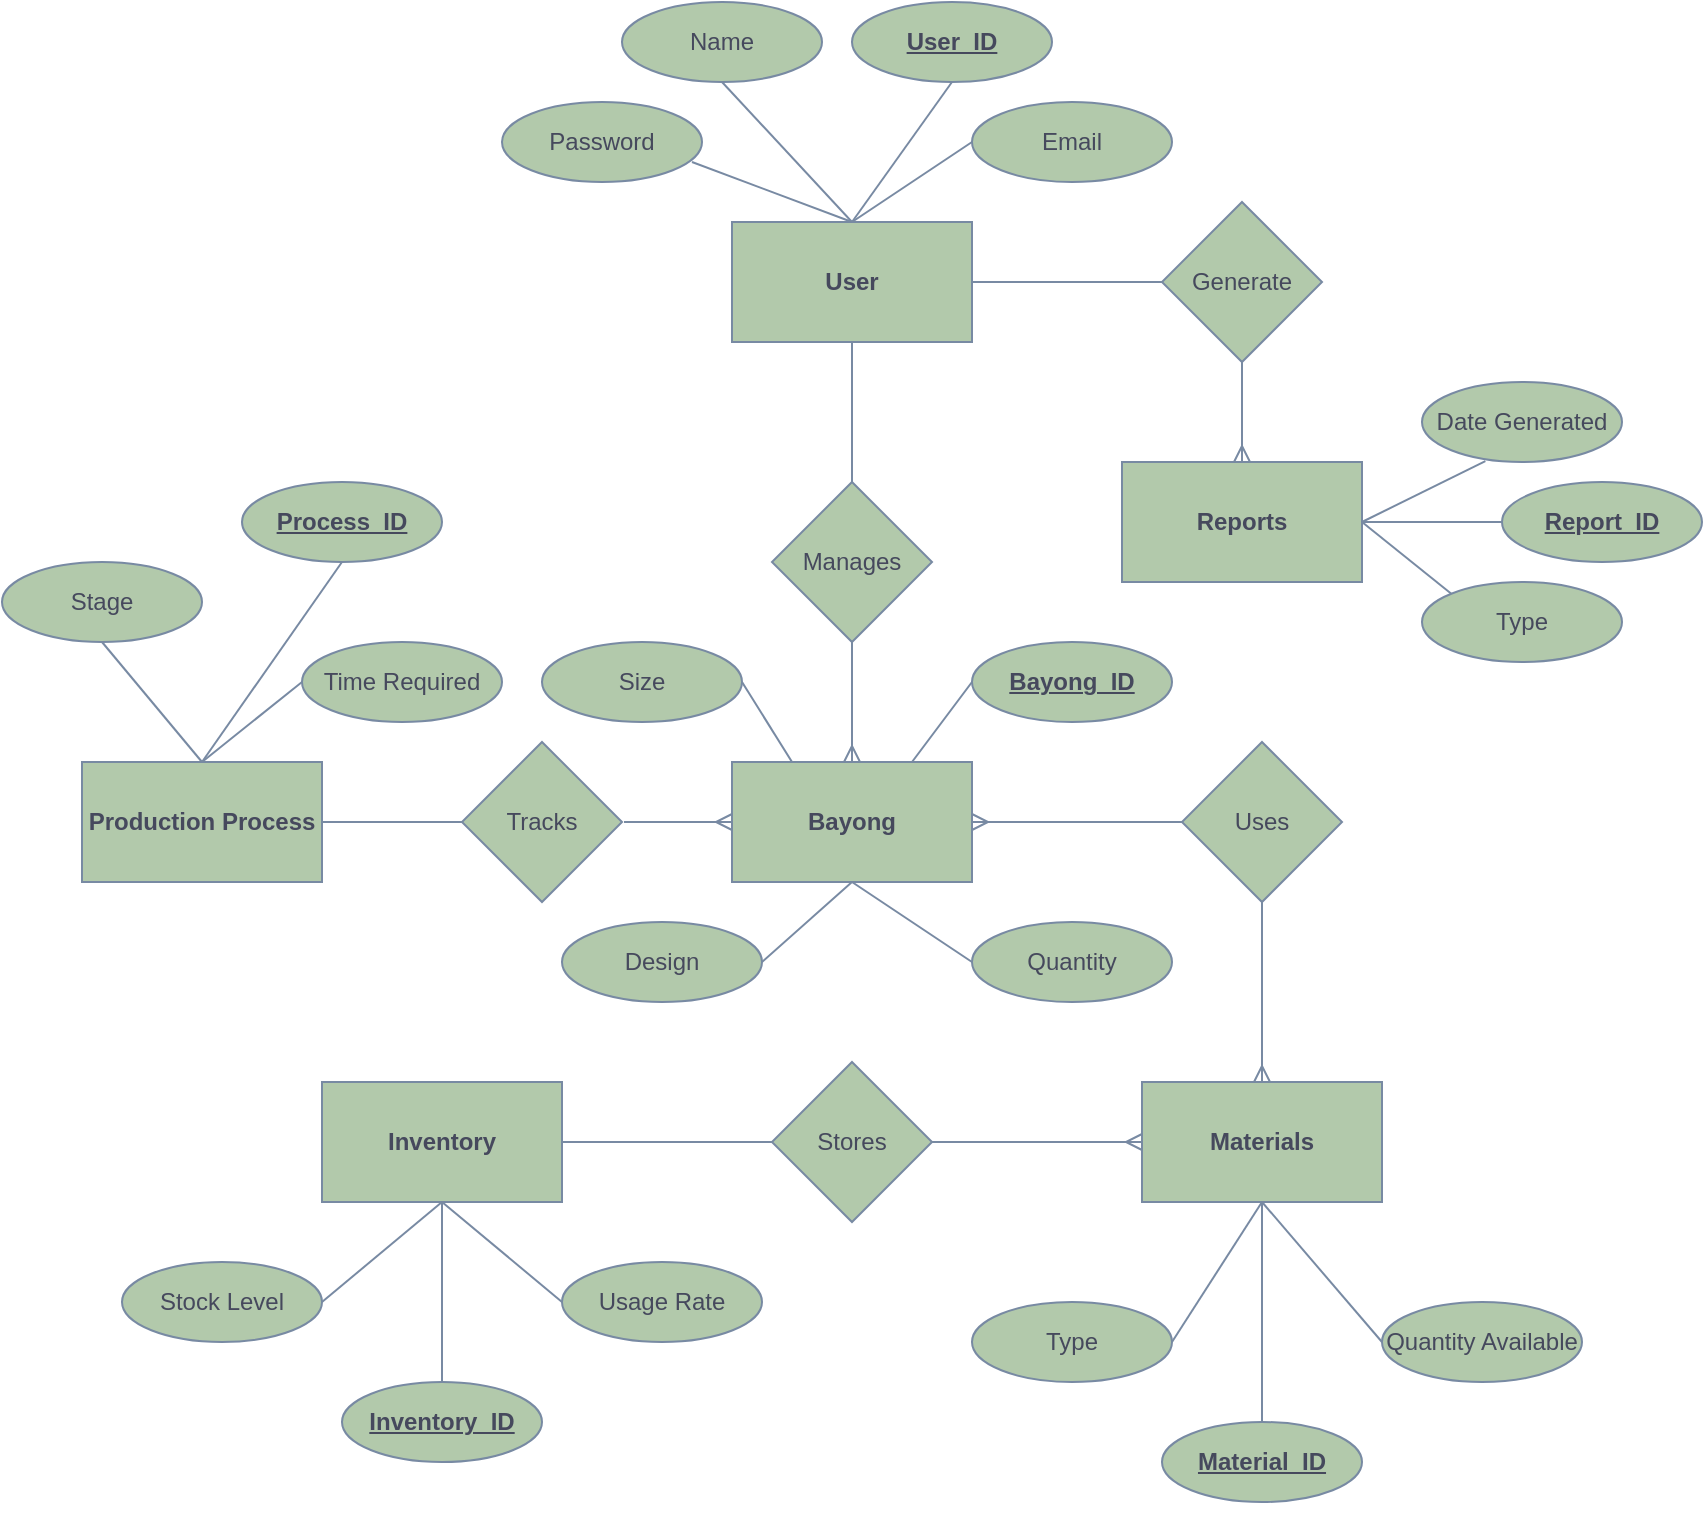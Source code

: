 <mxfile version="26.0.13">
  <diagram name="Page-1" id="LbLycAPrIAbLjeIkuarc">
    <mxGraphModel dx="1440" dy="767" grid="1" gridSize="10" guides="1" tooltips="1" connect="1" arrows="1" fold="1" page="1" pageScale="1" pageWidth="850" pageHeight="1100" background="#ffffff" math="0" shadow="0">
      <root>
        <mxCell id="0" />
        <mxCell id="1" parent="0" />
        <mxCell id="tnUQF0HuI46dtCZ0G1k2-1" value="&lt;strong data-end=&quot;1207&quot; data-start=&quot;1199&quot;&gt;User&lt;/strong&gt;" style="rounded=0;whiteSpace=wrap;html=1;labelBackgroundColor=none;fillColor=#B2C9AB;strokeColor=#788AA3;fontColor=#46495D;" vertex="1" parent="1">
          <mxGeometry x="365" y="270" width="120" height="60" as="geometry" />
        </mxCell>
        <mxCell id="tnUQF0HuI46dtCZ0G1k2-2" value="&lt;strong data-end=&quot;1283&quot; data-start=&quot;1273&quot;&gt;Bayong&lt;/strong&gt;" style="rounded=0;whiteSpace=wrap;html=1;labelBackgroundColor=none;fillColor=#B2C9AB;strokeColor=#788AA3;fontColor=#46495D;" vertex="1" parent="1">
          <mxGeometry x="365" y="540" width="120" height="60" as="geometry" />
        </mxCell>
        <mxCell id="tnUQF0HuI46dtCZ0G1k2-3" value="&lt;strong data-end=&quot;1338&quot; data-start=&quot;1325&quot;&gt;Materials&lt;/strong&gt;" style="rounded=0;whiteSpace=wrap;html=1;labelBackgroundColor=none;fillColor=#B2C9AB;strokeColor=#788AA3;fontColor=#46495D;" vertex="1" parent="1">
          <mxGeometry x="570" y="700" width="120" height="60" as="geometry" />
        </mxCell>
        <mxCell id="tnUQF0HuI46dtCZ0G1k2-4" value="&lt;b&gt;Production Process&lt;/b&gt;" style="rounded=0;whiteSpace=wrap;html=1;labelBackgroundColor=none;fillColor=#B2C9AB;strokeColor=#788AA3;fontColor=#46495D;" vertex="1" parent="1">
          <mxGeometry x="40" y="540" width="120" height="60" as="geometry" />
        </mxCell>
        <mxCell id="tnUQF0HuI46dtCZ0G1k2-5" value="&lt;strong data-end=&quot;1459&quot; data-start=&quot;1446&quot;&gt;Inventory&lt;/strong&gt;" style="rounded=0;whiteSpace=wrap;html=1;labelBackgroundColor=none;fillColor=#B2C9AB;strokeColor=#788AA3;fontColor=#46495D;" vertex="1" parent="1">
          <mxGeometry x="160" y="700" width="120" height="60" as="geometry" />
        </mxCell>
        <mxCell id="tnUQF0HuI46dtCZ0G1k2-6" value="&lt;strong data-end=&quot;1512&quot; data-start=&quot;1501&quot;&gt;Reports&lt;/strong&gt;" style="rounded=0;whiteSpace=wrap;html=1;labelBackgroundColor=none;fillColor=#B2C9AB;strokeColor=#788AA3;fontColor=#46495D;" vertex="1" parent="1">
          <mxGeometry x="560" y="390" width="120" height="60" as="geometry" />
        </mxCell>
        <mxCell id="tnUQF0HuI46dtCZ0G1k2-7" value="Manages" style="rhombus;whiteSpace=wrap;html=1;labelBackgroundColor=none;fillColor=#B2C9AB;strokeColor=#788AA3;fontColor=#46495D;" vertex="1" parent="1">
          <mxGeometry x="385" y="400" width="80" height="80" as="geometry" />
        </mxCell>
        <mxCell id="tnUQF0HuI46dtCZ0G1k2-8" value="Tracks" style="rhombus;whiteSpace=wrap;html=1;labelBackgroundColor=none;fillColor=#B2C9AB;strokeColor=#788AA3;fontColor=#46495D;" vertex="1" parent="1">
          <mxGeometry x="230" y="530" width="80" height="80" as="geometry" />
        </mxCell>
        <mxCell id="tnUQF0HuI46dtCZ0G1k2-9" value="Uses" style="rhombus;whiteSpace=wrap;html=1;labelBackgroundColor=none;fillColor=#B2C9AB;strokeColor=#788AA3;fontColor=#46495D;" vertex="1" parent="1">
          <mxGeometry x="590" y="530" width="80" height="80" as="geometry" />
        </mxCell>
        <mxCell id="tnUQF0HuI46dtCZ0G1k2-11" value="Stores" style="rhombus;whiteSpace=wrap;html=1;labelBackgroundColor=none;fillColor=#B2C9AB;strokeColor=#788AA3;fontColor=#46495D;" vertex="1" parent="1">
          <mxGeometry x="385" y="690" width="80" height="80" as="geometry" />
        </mxCell>
        <mxCell id="tnUQF0HuI46dtCZ0G1k2-12" value="Generate" style="rhombus;whiteSpace=wrap;html=1;labelBackgroundColor=none;fillColor=#B2C9AB;strokeColor=#788AA3;fontColor=#46495D;" vertex="1" parent="1">
          <mxGeometry x="580" y="260" width="80" height="80" as="geometry" />
        </mxCell>
        <mxCell id="tnUQF0HuI46dtCZ0G1k2-15" value="Name" style="ellipse;whiteSpace=wrap;html=1;align=center;labelBackgroundColor=none;fillColor=#B2C9AB;strokeColor=#788AA3;fontColor=#46495D;" vertex="1" parent="1">
          <mxGeometry x="310" y="160" width="100" height="40" as="geometry" />
        </mxCell>
        <mxCell id="tnUQF0HuI46dtCZ0G1k2-16" value="Email" style="ellipse;whiteSpace=wrap;html=1;align=center;labelBackgroundColor=none;fillColor=#B2C9AB;strokeColor=#788AA3;fontColor=#46495D;" vertex="1" parent="1">
          <mxGeometry x="485" y="210" width="100" height="40" as="geometry" />
        </mxCell>
        <mxCell id="tnUQF0HuI46dtCZ0G1k2-17" value="Password" style="ellipse;whiteSpace=wrap;html=1;align=center;labelBackgroundColor=none;fillColor=#B2C9AB;strokeColor=#788AA3;fontColor=#46495D;" vertex="1" parent="1">
          <mxGeometry x="250" y="210" width="100" height="40" as="geometry" />
        </mxCell>
        <mxCell id="tnUQF0HuI46dtCZ0G1k2-19" value="User_ID" style="ellipse;whiteSpace=wrap;html=1;align=center;fontStyle=5;labelBackgroundColor=none;fillColor=#B2C9AB;strokeColor=#788AA3;fontColor=#46495D;" vertex="1" parent="1">
          <mxGeometry x="425" y="160" width="100" height="40" as="geometry" />
        </mxCell>
        <mxCell id="tnUQF0HuI46dtCZ0G1k2-20" value="Design" style="ellipse;whiteSpace=wrap;html=1;align=center;labelBackgroundColor=none;fillColor=#B2C9AB;strokeColor=#788AA3;fontColor=#46495D;" vertex="1" parent="1">
          <mxGeometry x="280" y="620" width="100" height="40" as="geometry" />
        </mxCell>
        <mxCell id="tnUQF0HuI46dtCZ0G1k2-21" value="Size" style="ellipse;whiteSpace=wrap;html=1;align=center;labelBackgroundColor=none;fillColor=#B2C9AB;strokeColor=#788AA3;fontColor=#46495D;" vertex="1" parent="1">
          <mxGeometry x="270" y="480" width="100" height="40" as="geometry" />
        </mxCell>
        <mxCell id="tnUQF0HuI46dtCZ0G1k2-22" value="Quantity" style="ellipse;whiteSpace=wrap;html=1;align=center;labelBackgroundColor=none;fillColor=#B2C9AB;strokeColor=#788AA3;fontColor=#46495D;" vertex="1" parent="1">
          <mxGeometry x="485" y="620" width="100" height="40" as="geometry" />
        </mxCell>
        <mxCell id="tnUQF0HuI46dtCZ0G1k2-23" value="&lt;strong data-end=&quot;2866&quot; data-start=&quot;2853&quot;&gt;Bayong_ID&lt;/strong&gt;" style="ellipse;whiteSpace=wrap;html=1;align=center;fontStyle=4;labelBackgroundColor=none;fillColor=#B2C9AB;strokeColor=#788AA3;fontColor=#46495D;" vertex="1" parent="1">
          <mxGeometry x="485" y="480" width="100" height="40" as="geometry" />
        </mxCell>
        <mxCell id="tnUQF0HuI46dtCZ0G1k2-24" value="Quantity Available" style="ellipse;whiteSpace=wrap;html=1;align=center;labelBackgroundColor=none;fillColor=#B2C9AB;strokeColor=#788AA3;fontColor=#46495D;" vertex="1" parent="1">
          <mxGeometry x="690" y="810" width="100" height="40" as="geometry" />
        </mxCell>
        <mxCell id="tnUQF0HuI46dtCZ0G1k2-26" value="Type " style="ellipse;whiteSpace=wrap;html=1;align=center;labelBackgroundColor=none;fillColor=#B2C9AB;strokeColor=#788AA3;fontColor=#46495D;" vertex="1" parent="1">
          <mxGeometry x="485" y="810" width="100" height="40" as="geometry" />
        </mxCell>
        <mxCell id="tnUQF0HuI46dtCZ0G1k2-27" value="&lt;strong data-end=&quot;2983&quot; data-start=&quot;2968&quot;&gt;Material_ID&lt;/strong&gt;" style="ellipse;whiteSpace=wrap;html=1;align=center;fontStyle=4;labelBackgroundColor=none;fillColor=#B2C9AB;strokeColor=#788AA3;fontColor=#46495D;" vertex="1" parent="1">
          <mxGeometry x="580" y="870" width="100" height="40" as="geometry" />
        </mxCell>
        <mxCell id="tnUQF0HuI46dtCZ0G1k2-28" style="edgeStyle=orthogonalEdgeStyle;rounded=0;orthogonalLoop=1;jettySize=auto;html=1;exitX=0.5;exitY=1;exitDx=0;exitDy=0;labelBackgroundColor=none;strokeColor=#788AA3;fontColor=default;" edge="1" parent="1" source="tnUQF0HuI46dtCZ0G1k2-27" target="tnUQF0HuI46dtCZ0G1k2-27">
          <mxGeometry relative="1" as="geometry" />
        </mxCell>
        <mxCell id="tnUQF0HuI46dtCZ0G1k2-29" value="Stage " style="ellipse;whiteSpace=wrap;html=1;align=center;labelBackgroundColor=none;fillColor=#B2C9AB;strokeColor=#788AA3;fontColor=#46495D;" vertex="1" parent="1">
          <mxGeometry y="440" width="100" height="40" as="geometry" />
        </mxCell>
        <mxCell id="tnUQF0HuI46dtCZ0G1k2-30" value="Time Required" style="ellipse;whiteSpace=wrap;html=1;align=center;labelBackgroundColor=none;fillColor=#B2C9AB;strokeColor=#788AA3;fontColor=#46495D;" vertex="1" parent="1">
          <mxGeometry x="150" y="480" width="100" height="40" as="geometry" />
        </mxCell>
        <mxCell id="tnUQF0HuI46dtCZ0G1k2-31" value="&lt;strong data-end=&quot;3151&quot; data-start=&quot;3137&quot;&gt;Process_ID&lt;/strong&gt;" style="ellipse;whiteSpace=wrap;html=1;align=center;fontStyle=4;labelBackgroundColor=none;fillColor=#B2C9AB;strokeColor=#788AA3;fontColor=#46495D;" vertex="1" parent="1">
          <mxGeometry x="120" y="400" width="100" height="40" as="geometry" />
        </mxCell>
        <mxCell id="tnUQF0HuI46dtCZ0G1k2-32" value="Usage Rate " style="ellipse;whiteSpace=wrap;html=1;align=center;labelBackgroundColor=none;fillColor=#B2C9AB;strokeColor=#788AA3;fontColor=#46495D;" vertex="1" parent="1">
          <mxGeometry x="280" y="790" width="100" height="40" as="geometry" />
        </mxCell>
        <mxCell id="tnUQF0HuI46dtCZ0G1k2-33" value="Stock Level " style="ellipse;whiteSpace=wrap;html=1;align=center;labelBackgroundColor=none;fillColor=#B2C9AB;strokeColor=#788AA3;fontColor=#46495D;" vertex="1" parent="1">
          <mxGeometry x="60" y="790" width="100" height="40" as="geometry" />
        </mxCell>
        <mxCell id="tnUQF0HuI46dtCZ0G1k2-34" value="&lt;strong data-end=&quot;2983&quot; data-start=&quot;2968&quot;&gt;Inventory_ID&lt;/strong&gt;" style="ellipse;whiteSpace=wrap;html=1;align=center;fontStyle=4;labelBackgroundColor=none;fillColor=#B2C9AB;strokeColor=#788AA3;fontColor=#46495D;" vertex="1" parent="1">
          <mxGeometry x="170" y="850" width="100" height="40" as="geometry" />
        </mxCell>
        <mxCell id="tnUQF0HuI46dtCZ0G1k2-36" value="&lt;strong data-end=&quot;3390&quot; data-start=&quot;3377&quot;&gt;Report_ID&lt;/strong&gt;" style="ellipse;whiteSpace=wrap;html=1;align=center;fontStyle=5;labelBackgroundColor=none;fillColor=#B2C9AB;strokeColor=#788AA3;fontColor=#46495D;" vertex="1" parent="1">
          <mxGeometry x="750" y="400" width="100" height="40" as="geometry" />
        </mxCell>
        <mxCell id="tnUQF0HuI46dtCZ0G1k2-37" value="Date Generated" style="ellipse;whiteSpace=wrap;html=1;align=center;labelBackgroundColor=none;fillColor=#B2C9AB;strokeColor=#788AA3;fontColor=#46495D;" vertex="1" parent="1">
          <mxGeometry x="710" y="350" width="100" height="40" as="geometry" />
        </mxCell>
        <mxCell id="tnUQF0HuI46dtCZ0G1k2-38" value="Type " style="ellipse;whiteSpace=wrap;html=1;align=center;labelBackgroundColor=none;fillColor=#B2C9AB;strokeColor=#788AA3;fontColor=#46495D;" vertex="1" parent="1">
          <mxGeometry x="710" y="450" width="100" height="40" as="geometry" />
        </mxCell>
        <mxCell id="tnUQF0HuI46dtCZ0G1k2-39" value="" style="endArrow=none;html=1;rounded=0;entryX=0.5;entryY=0;entryDx=0;entryDy=0;labelBackgroundColor=none;strokeColor=#788AA3;fontColor=default;" edge="1" parent="1" target="tnUQF0HuI46dtCZ0G1k2-1">
          <mxGeometry relative="1" as="geometry">
            <mxPoint x="345" y="240" as="sourcePoint" />
            <mxPoint x="505" y="240" as="targetPoint" />
          </mxGeometry>
        </mxCell>
        <mxCell id="tnUQF0HuI46dtCZ0G1k2-40" value="" style="endArrow=none;html=1;rounded=0;entryX=0.5;entryY=0;entryDx=0;entryDy=0;exitX=0.5;exitY=1;exitDx=0;exitDy=0;labelBackgroundColor=none;strokeColor=#788AA3;fontColor=default;" edge="1" parent="1" source="tnUQF0HuI46dtCZ0G1k2-15" target="tnUQF0HuI46dtCZ0G1k2-1">
          <mxGeometry relative="1" as="geometry">
            <mxPoint x="355" y="210" as="sourcePoint" />
            <mxPoint x="435" y="240" as="targetPoint" />
          </mxGeometry>
        </mxCell>
        <mxCell id="tnUQF0HuI46dtCZ0G1k2-42" value="" style="endArrow=none;html=1;rounded=0;entryX=0.5;entryY=0;entryDx=0;entryDy=0;exitX=0.5;exitY=1;exitDx=0;exitDy=0;labelBackgroundColor=none;strokeColor=#788AA3;fontColor=default;" edge="1" parent="1" source="tnUQF0HuI46dtCZ0G1k2-19" target="tnUQF0HuI46dtCZ0G1k2-1">
          <mxGeometry relative="1" as="geometry">
            <mxPoint x="440" y="210" as="sourcePoint" />
            <mxPoint x="505" y="280" as="targetPoint" />
          </mxGeometry>
        </mxCell>
        <mxCell id="tnUQF0HuI46dtCZ0G1k2-43" value="" style="endArrow=none;html=1;rounded=0;entryX=0.5;entryY=0;entryDx=0;entryDy=0;exitX=0;exitY=0.5;exitDx=0;exitDy=0;labelBackgroundColor=none;strokeColor=#788AA3;fontColor=default;" edge="1" parent="1" source="tnUQF0HuI46dtCZ0G1k2-16" target="tnUQF0HuI46dtCZ0G1k2-1">
          <mxGeometry relative="1" as="geometry">
            <mxPoint x="485" y="210" as="sourcePoint" />
            <mxPoint x="435" y="280" as="targetPoint" />
          </mxGeometry>
        </mxCell>
        <mxCell id="tnUQF0HuI46dtCZ0G1k2-44" value="" style="endArrow=none;html=1;rounded=0;entryX=1;entryY=0.5;entryDx=0;entryDy=0;exitX=0.317;exitY=0.989;exitDx=0;exitDy=0;exitPerimeter=0;labelBackgroundColor=none;strokeColor=#788AA3;fontColor=default;" edge="1" parent="1" source="tnUQF0HuI46dtCZ0G1k2-37" target="tnUQF0HuI46dtCZ0G1k2-6">
          <mxGeometry relative="1" as="geometry">
            <mxPoint x="740" y="360" as="sourcePoint" />
            <mxPoint x="690" y="430" as="targetPoint" />
          </mxGeometry>
        </mxCell>
        <mxCell id="tnUQF0HuI46dtCZ0G1k2-45" value="" style="endArrow=none;html=1;rounded=0;entryX=1;entryY=0.5;entryDx=0;entryDy=0;labelBackgroundColor=none;strokeColor=#788AA3;fontColor=default;" edge="1" parent="1" source="tnUQF0HuI46dtCZ0G1k2-36" target="tnUQF0HuI46dtCZ0G1k2-6">
          <mxGeometry relative="1" as="geometry">
            <mxPoint x="752" y="400" as="sourcePoint" />
            <mxPoint x="690" y="430" as="targetPoint" />
          </mxGeometry>
        </mxCell>
        <mxCell id="tnUQF0HuI46dtCZ0G1k2-46" value="" style="endArrow=none;html=1;rounded=0;entryX=1;entryY=0.5;entryDx=0;entryDy=0;exitX=0;exitY=0;exitDx=0;exitDy=0;labelBackgroundColor=none;strokeColor=#788AA3;fontColor=default;" edge="1" parent="1" source="tnUQF0HuI46dtCZ0G1k2-38" target="tnUQF0HuI46dtCZ0G1k2-6">
          <mxGeometry relative="1" as="geometry">
            <mxPoint x="760" y="430" as="sourcePoint" />
            <mxPoint x="690" y="430" as="targetPoint" />
          </mxGeometry>
        </mxCell>
        <mxCell id="tnUQF0HuI46dtCZ0G1k2-47" value="" style="endArrow=none;html=1;rounded=0;entryX=1;entryY=0.5;entryDx=0;entryDy=0;exitX=0.25;exitY=0;exitDx=0;exitDy=0;labelBackgroundColor=none;strokeColor=#788AA3;fontColor=default;" edge="1" parent="1" source="tnUQF0HuI46dtCZ0G1k2-2" target="tnUQF0HuI46dtCZ0G1k2-21">
          <mxGeometry relative="1" as="geometry">
            <mxPoint x="405" y="536" as="sourcePoint" />
            <mxPoint x="360" y="500" as="targetPoint" />
          </mxGeometry>
        </mxCell>
        <mxCell id="tnUQF0HuI46dtCZ0G1k2-48" value="" style="endArrow=none;html=1;rounded=0;entryX=0;entryY=0.5;entryDx=0;entryDy=0;exitX=0.75;exitY=0;exitDx=0;exitDy=0;labelBackgroundColor=none;strokeColor=#788AA3;fontColor=default;" edge="1" parent="1" source="tnUQF0HuI46dtCZ0G1k2-2" target="tnUQF0HuI46dtCZ0G1k2-23">
          <mxGeometry relative="1" as="geometry">
            <mxPoint x="465" y="520" as="sourcePoint" />
            <mxPoint x="410" y="480" as="targetPoint" />
          </mxGeometry>
        </mxCell>
        <mxCell id="tnUQF0HuI46dtCZ0G1k2-49" value="" style="endArrow=none;html=1;rounded=0;entryX=0;entryY=0.5;entryDx=0;entryDy=0;exitX=0.5;exitY=1;exitDx=0;exitDy=0;labelBackgroundColor=none;strokeColor=#788AA3;fontColor=default;" edge="1" parent="1" source="tnUQF0HuI46dtCZ0G1k2-2" target="tnUQF0HuI46dtCZ0G1k2-22">
          <mxGeometry relative="1" as="geometry">
            <mxPoint x="435" y="600" as="sourcePoint" />
            <mxPoint x="495" y="560" as="targetPoint" />
          </mxGeometry>
        </mxCell>
        <mxCell id="tnUQF0HuI46dtCZ0G1k2-50" value="" style="endArrow=none;html=1;rounded=0;entryX=1;entryY=0.5;entryDx=0;entryDy=0;exitX=0.5;exitY=1;exitDx=0;exitDy=0;labelBackgroundColor=none;strokeColor=#788AA3;fontColor=default;" edge="1" parent="1" source="tnUQF0HuI46dtCZ0G1k2-2" target="tnUQF0HuI46dtCZ0G1k2-20">
          <mxGeometry relative="1" as="geometry">
            <mxPoint x="435" y="610" as="sourcePoint" />
            <mxPoint x="495" y="650" as="targetPoint" />
          </mxGeometry>
        </mxCell>
        <mxCell id="tnUQF0HuI46dtCZ0G1k2-51" value="" style="endArrow=none;html=1;rounded=0;entryX=0.5;entryY=1;entryDx=0;entryDy=0;exitX=0.5;exitY=0;exitDx=0;exitDy=0;labelBackgroundColor=none;strokeColor=#788AA3;fontColor=default;" edge="1" parent="1" source="tnUQF0HuI46dtCZ0G1k2-4" target="tnUQF0HuI46dtCZ0G1k2-29">
          <mxGeometry relative="1" as="geometry">
            <mxPoint x="115" y="550" as="sourcePoint" />
            <mxPoint x="60" y="510" as="targetPoint" />
          </mxGeometry>
        </mxCell>
        <mxCell id="tnUQF0HuI46dtCZ0G1k2-52" value="" style="endArrow=none;html=1;rounded=0;entryX=0.5;entryY=1;entryDx=0;entryDy=0;exitX=0.5;exitY=0;exitDx=0;exitDy=0;labelBackgroundColor=none;strokeColor=#788AA3;fontColor=default;" edge="1" parent="1" source="tnUQF0HuI46dtCZ0G1k2-4" target="tnUQF0HuI46dtCZ0G1k2-31">
          <mxGeometry relative="1" as="geometry">
            <mxPoint x="100" y="540" as="sourcePoint" />
            <mxPoint x="60" y="490" as="targetPoint" />
          </mxGeometry>
        </mxCell>
        <mxCell id="tnUQF0HuI46dtCZ0G1k2-53" value="" style="endArrow=none;html=1;rounded=0;entryX=0;entryY=0.5;entryDx=0;entryDy=0;exitX=0.5;exitY=0;exitDx=0;exitDy=0;labelBackgroundColor=none;strokeColor=#788AA3;fontColor=default;" edge="1" parent="1" source="tnUQF0HuI46dtCZ0G1k2-4" target="tnUQF0HuI46dtCZ0G1k2-30">
          <mxGeometry relative="1" as="geometry">
            <mxPoint x="110" y="550" as="sourcePoint" />
            <mxPoint x="180" y="450" as="targetPoint" />
          </mxGeometry>
        </mxCell>
        <mxCell id="tnUQF0HuI46dtCZ0G1k2-54" value="" style="endArrow=none;html=1;rounded=0;entryX=0.5;entryY=1;entryDx=0;entryDy=0;exitX=0.5;exitY=0;exitDx=0;exitDy=0;labelBackgroundColor=none;strokeColor=#788AA3;fontColor=default;" edge="1" parent="1" source="tnUQF0HuI46dtCZ0G1k2-34" target="tnUQF0HuI46dtCZ0G1k2-5">
          <mxGeometry relative="1" as="geometry">
            <mxPoint x="435" y="610" as="sourcePoint" />
            <mxPoint x="390" y="650" as="targetPoint" />
          </mxGeometry>
        </mxCell>
        <mxCell id="tnUQF0HuI46dtCZ0G1k2-55" value="" style="endArrow=none;html=1;rounded=0;exitX=0;exitY=0.5;exitDx=0;exitDy=0;labelBackgroundColor=none;strokeColor=#788AA3;fontColor=default;" edge="1" parent="1" source="tnUQF0HuI46dtCZ0G1k2-32">
          <mxGeometry relative="1" as="geometry">
            <mxPoint x="230" y="860" as="sourcePoint" />
            <mxPoint x="220" y="760" as="targetPoint" />
          </mxGeometry>
        </mxCell>
        <mxCell id="tnUQF0HuI46dtCZ0G1k2-56" value="" style="endArrow=none;html=1;rounded=0;exitX=1;exitY=0.5;exitDx=0;exitDy=0;entryX=0.5;entryY=1;entryDx=0;entryDy=0;labelBackgroundColor=none;strokeColor=#788AA3;fontColor=default;" edge="1" parent="1" source="tnUQF0HuI46dtCZ0G1k2-33" target="tnUQF0HuI46dtCZ0G1k2-5">
          <mxGeometry relative="1" as="geometry">
            <mxPoint x="290" y="820" as="sourcePoint" />
            <mxPoint x="230" y="770" as="targetPoint" />
          </mxGeometry>
        </mxCell>
        <mxCell id="tnUQF0HuI46dtCZ0G1k2-57" value="" style="endArrow=none;html=1;rounded=0;exitX=0.5;exitY=0;exitDx=0;exitDy=0;labelBackgroundColor=none;strokeColor=#788AA3;fontColor=default;" edge="1" parent="1" source="tnUQF0HuI46dtCZ0G1k2-27">
          <mxGeometry relative="1" as="geometry">
            <mxPoint x="290" y="820" as="sourcePoint" />
            <mxPoint x="630" y="760" as="targetPoint" />
          </mxGeometry>
        </mxCell>
        <mxCell id="tnUQF0HuI46dtCZ0G1k2-59" value="" style="endArrow=none;html=1;rounded=0;exitX=1;exitY=0.5;exitDx=0;exitDy=0;entryX=0.5;entryY=1;entryDx=0;entryDy=0;labelBackgroundColor=none;strokeColor=#788AA3;fontColor=default;" edge="1" parent="1" source="tnUQF0HuI46dtCZ0G1k2-26" target="tnUQF0HuI46dtCZ0G1k2-3">
          <mxGeometry relative="1" as="geometry">
            <mxPoint x="640" y="880" as="sourcePoint" />
            <mxPoint x="640" y="770" as="targetPoint" />
          </mxGeometry>
        </mxCell>
        <mxCell id="tnUQF0HuI46dtCZ0G1k2-60" value="" style="endArrow=none;html=1;rounded=0;exitX=0;exitY=0.5;exitDx=0;exitDy=0;entryX=0.5;entryY=1;entryDx=0;entryDy=0;labelBackgroundColor=none;strokeColor=#788AA3;fontColor=default;" edge="1" parent="1" source="tnUQF0HuI46dtCZ0G1k2-24" target="tnUQF0HuI46dtCZ0G1k2-3">
          <mxGeometry relative="1" as="geometry">
            <mxPoint x="595" y="840" as="sourcePoint" />
            <mxPoint x="640" y="770" as="targetPoint" />
          </mxGeometry>
        </mxCell>
        <mxCell id="tnUQF0HuI46dtCZ0G1k2-61" value="" style="endArrow=none;html=1;rounded=0;exitX=0.5;exitY=1;exitDx=0;exitDy=0;entryX=0.5;entryY=0;entryDx=0;entryDy=0;labelBackgroundColor=none;strokeColor=#788AA3;fontColor=default;" edge="1" parent="1" source="tnUQF0HuI46dtCZ0G1k2-1" target="tnUQF0HuI46dtCZ0G1k2-7">
          <mxGeometry relative="1" as="geometry">
            <mxPoint x="300" y="470" as="sourcePoint" />
            <mxPoint x="460" y="470" as="targetPoint" />
          </mxGeometry>
        </mxCell>
        <mxCell id="tnUQF0HuI46dtCZ0G1k2-62" value="" style="fontSize=12;html=1;endArrow=ERmany;rounded=0;entryX=0.5;entryY=0;entryDx=0;entryDy=0;exitX=0.5;exitY=1;exitDx=0;exitDy=0;labelBackgroundColor=none;strokeColor=#788AA3;fontColor=default;" edge="1" parent="1" source="tnUQF0HuI46dtCZ0G1k2-7" target="tnUQF0HuI46dtCZ0G1k2-2">
          <mxGeometry width="100" height="100" relative="1" as="geometry">
            <mxPoint x="330" y="520" as="sourcePoint" />
            <mxPoint x="430" y="420" as="targetPoint" />
          </mxGeometry>
        </mxCell>
        <mxCell id="tnUQF0HuI46dtCZ0G1k2-64" value="" style="fontSize=12;html=1;endArrow=ERmany;rounded=0;entryX=1;entryY=0.5;entryDx=0;entryDy=0;exitX=0;exitY=0.5;exitDx=0;exitDy=0;labelBackgroundColor=none;strokeColor=#788AA3;fontColor=default;" edge="1" parent="1" source="tnUQF0HuI46dtCZ0G1k2-9" target="tnUQF0HuI46dtCZ0G1k2-2">
          <mxGeometry width="100" height="100" relative="1" as="geometry">
            <mxPoint x="534.58" y="530" as="sourcePoint" />
            <mxPoint x="534.58" y="590" as="targetPoint" />
          </mxGeometry>
        </mxCell>
        <mxCell id="tnUQF0HuI46dtCZ0G1k2-65" value="" style="fontSize=12;html=1;endArrow=ERmany;rounded=0;entryX=0.5;entryY=0;entryDx=0;entryDy=0;exitX=0.5;exitY=1;exitDx=0;exitDy=0;labelBackgroundColor=none;strokeColor=#788AA3;fontColor=default;" edge="1" parent="1" source="tnUQF0HuI46dtCZ0G1k2-9" target="tnUQF0HuI46dtCZ0G1k2-3">
          <mxGeometry width="100" height="100" relative="1" as="geometry">
            <mxPoint x="600" y="580" as="sourcePoint" />
            <mxPoint x="495" y="580" as="targetPoint" />
          </mxGeometry>
        </mxCell>
        <mxCell id="tnUQF0HuI46dtCZ0G1k2-66" value="" style="endArrow=none;html=1;rounded=0;exitX=1;exitY=0.5;exitDx=0;exitDy=0;entryX=0;entryY=0.5;entryDx=0;entryDy=0;labelBackgroundColor=none;strokeColor=#788AA3;fontColor=default;" edge="1" parent="1" source="tnUQF0HuI46dtCZ0G1k2-4" target="tnUQF0HuI46dtCZ0G1k2-8">
          <mxGeometry relative="1" as="geometry">
            <mxPoint x="435" y="560" as="sourcePoint" />
            <mxPoint x="435" y="630" as="targetPoint" />
          </mxGeometry>
        </mxCell>
        <mxCell id="tnUQF0HuI46dtCZ0G1k2-67" value="" style="fontSize=12;html=1;endArrow=ERmany;rounded=0;entryX=0;entryY=0.5;entryDx=0;entryDy=0;labelBackgroundColor=none;strokeColor=#788AA3;fontColor=default;" edge="1" parent="1" target="tnUQF0HuI46dtCZ0G1k2-2">
          <mxGeometry width="100" height="100" relative="1" as="geometry">
            <mxPoint x="311" y="570" as="sourcePoint" />
            <mxPoint x="435" y="550" as="targetPoint" />
          </mxGeometry>
        </mxCell>
        <mxCell id="tnUQF0HuI46dtCZ0G1k2-68" value="" style="endArrow=none;html=1;rounded=0;entryX=0;entryY=0.5;entryDx=0;entryDy=0;exitX=1;exitY=0.5;exitDx=0;exitDy=0;labelBackgroundColor=none;strokeColor=#788AA3;fontColor=default;" edge="1" parent="1" source="tnUQF0HuI46dtCZ0G1k2-5" target="tnUQF0HuI46dtCZ0G1k2-11">
          <mxGeometry relative="1" as="geometry">
            <mxPoint x="300" y="740" as="sourcePoint" />
            <mxPoint x="335" y="729.58" as="targetPoint" />
          </mxGeometry>
        </mxCell>
        <mxCell id="tnUQF0HuI46dtCZ0G1k2-69" value="" style="fontSize=12;html=1;endArrow=ERmany;rounded=0;entryX=0;entryY=0.5;entryDx=0;entryDy=0;exitX=1;exitY=0.5;exitDx=0;exitDy=0;labelBackgroundColor=none;strokeColor=#788AA3;fontColor=default;" edge="1" parent="1" source="tnUQF0HuI46dtCZ0G1k2-11" target="tnUQF0HuI46dtCZ0G1k2-3">
          <mxGeometry width="100" height="100" relative="1" as="geometry">
            <mxPoint x="640" y="620" as="sourcePoint" />
            <mxPoint x="640" y="710" as="targetPoint" />
          </mxGeometry>
        </mxCell>
        <mxCell id="tnUQF0HuI46dtCZ0G1k2-70" value="" style="fontSize=12;html=1;endArrow=ERmany;rounded=0;entryX=0.5;entryY=0;entryDx=0;entryDy=0;exitX=0.5;exitY=1;exitDx=0;exitDy=0;labelBackgroundColor=none;strokeColor=#788AA3;fontColor=default;" edge="1" parent="1" source="tnUQF0HuI46dtCZ0G1k2-12" target="tnUQF0HuI46dtCZ0G1k2-6">
          <mxGeometry width="100" height="100" relative="1" as="geometry">
            <mxPoint x="534.58" y="330" as="sourcePoint" />
            <mxPoint x="534.58" y="390" as="targetPoint" />
          </mxGeometry>
        </mxCell>
        <mxCell id="tnUQF0HuI46dtCZ0G1k2-71" value="" style="endArrow=none;html=1;rounded=0;exitX=1;exitY=0.5;exitDx=0;exitDy=0;entryX=0;entryY=0.5;entryDx=0;entryDy=0;labelBackgroundColor=none;strokeColor=#788AA3;fontColor=default;" edge="1" parent="1" source="tnUQF0HuI46dtCZ0G1k2-1" target="tnUQF0HuI46dtCZ0G1k2-12">
          <mxGeometry relative="1" as="geometry">
            <mxPoint x="435" y="340" as="sourcePoint" />
            <mxPoint x="435" y="410" as="targetPoint" />
          </mxGeometry>
        </mxCell>
      </root>
    </mxGraphModel>
  </diagram>
</mxfile>
